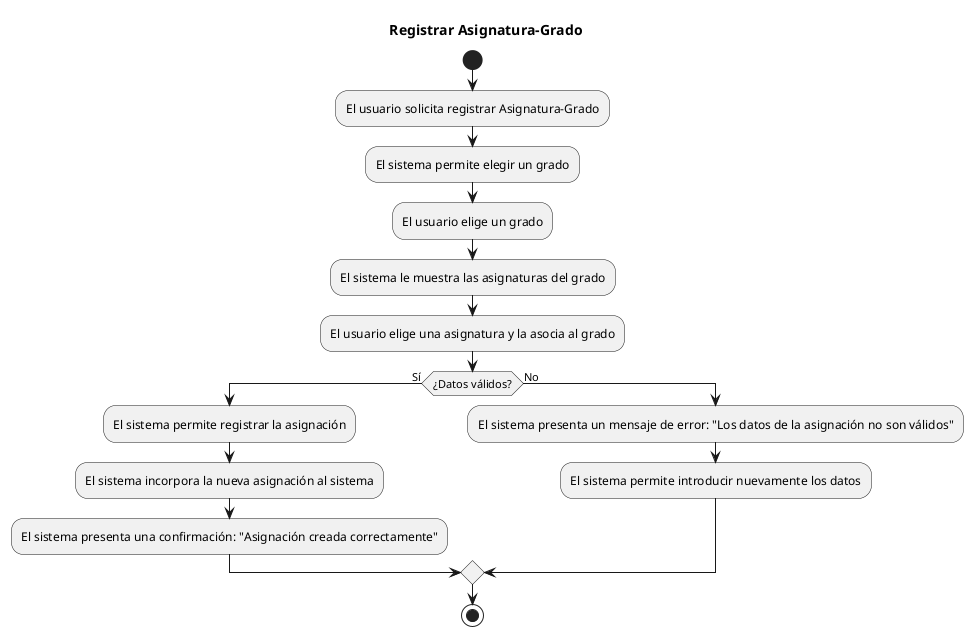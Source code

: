 @startuml

title Registrar Asignatura-Grado

start
:El usuario solicita registrar Asignatura-Grado;
:El sistema permite elegir un grado;
:El usuario elige un grado;
:El sistema le muestra las asignaturas del grado;
:El usuario elige una asignatura y la asocia al grado;
if (¿Datos válidos?) then (Sí)
:El sistema permite registrar la asignación;
:El sistema incorpora la nueva asignación al sistema;
:El sistema presenta una confirmación: "Asignación creada correctamente";
else (No)
:El sistema presenta un mensaje de error: "Los datos de la asignación no son válidos";
:El sistema permite introducir nuevamente los datos;
endif
stop

@enduml